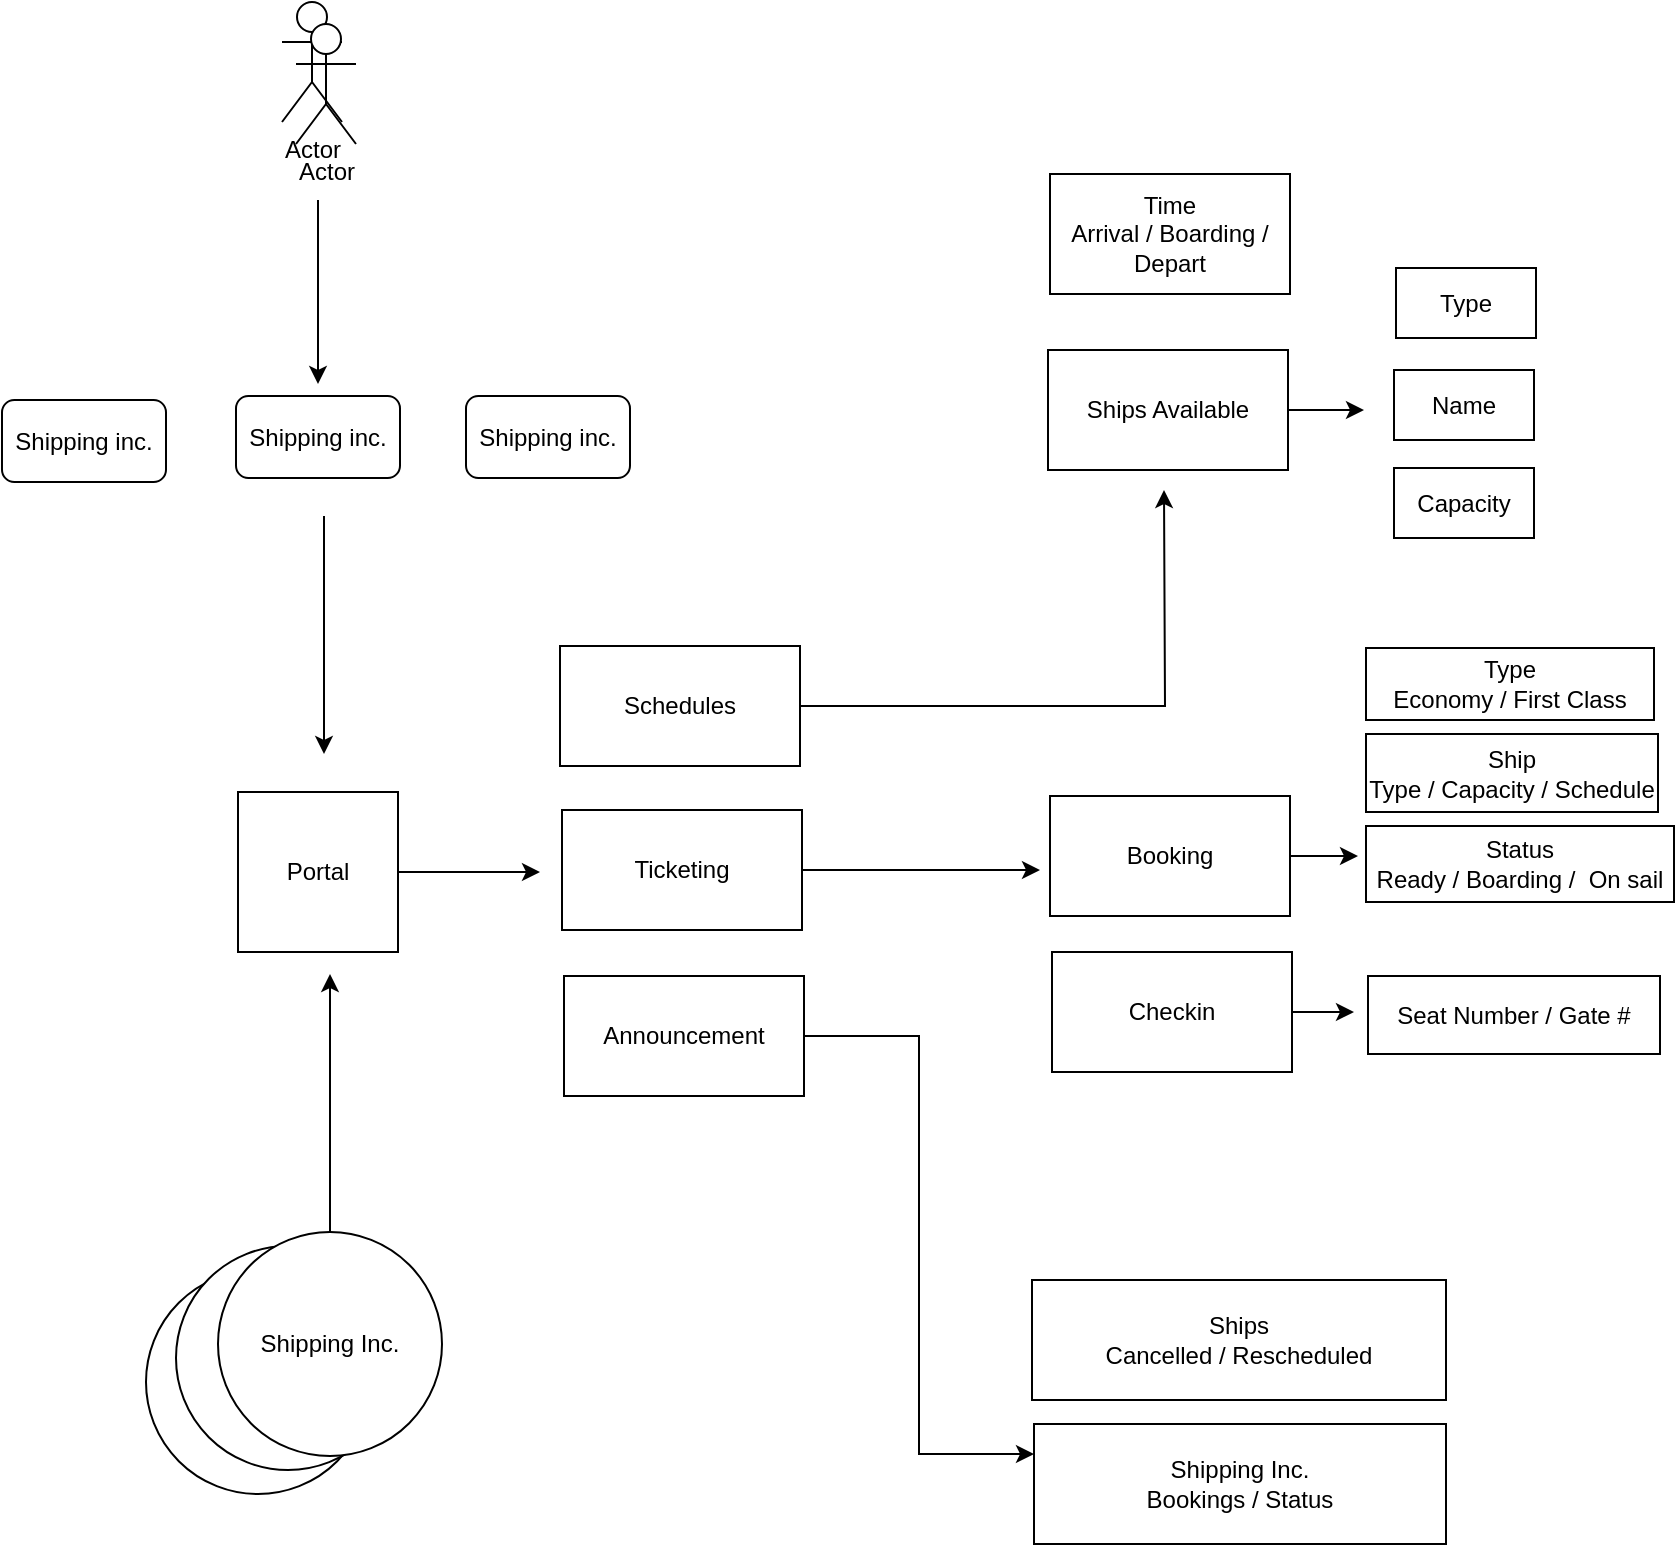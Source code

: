 <mxfile version="21.6.5" type="github">
  <diagram name="Page-1" id="4tpJejH9Ue2AHnvSj34X">
    <mxGraphModel dx="1366" dy="734" grid="1" gridSize="1" guides="1" tooltips="1" connect="1" arrows="1" fold="1" page="1" pageScale="1" pageWidth="1100" pageHeight="850" math="0" shadow="0">
      <root>
        <mxCell id="0" />
        <mxCell id="1" parent="0" />
        <mxCell id="M44vIV6eyuSxTf7FfgR5-26" value="Actor" style="shape=umlActor;verticalLabelPosition=bottom;verticalAlign=top;html=1;outlineConnect=0;" parent="1" vertex="1">
          <mxGeometry x="275" y="39" width="30" height="60" as="geometry" />
        </mxCell>
        <mxCell id="M44vIV6eyuSxTf7FfgR5-57" style="edgeStyle=orthogonalEdgeStyle;rounded=0;orthogonalLoop=1;jettySize=auto;html=1;" parent="1" source="M44vIV6eyuSxTf7FfgR5-27" edge="1">
          <mxGeometry relative="1" as="geometry">
            <mxPoint x="404" y="474" as="targetPoint" />
          </mxGeometry>
        </mxCell>
        <mxCell id="M44vIV6eyuSxTf7FfgR5-27" value="Portal" style="whiteSpace=wrap;html=1;aspect=fixed;" parent="1" vertex="1">
          <mxGeometry x="253" y="434" width="80" height="80" as="geometry" />
        </mxCell>
        <mxCell id="M44vIV6eyuSxTf7FfgR5-41" style="edgeStyle=orthogonalEdgeStyle;rounded=0;orthogonalLoop=1;jettySize=auto;html=1;" parent="1" source="M44vIV6eyuSxTf7FfgR5-35" edge="1">
          <mxGeometry relative="1" as="geometry">
            <mxPoint x="716" y="283" as="targetPoint" />
          </mxGeometry>
        </mxCell>
        <mxCell id="M44vIV6eyuSxTf7FfgR5-35" value="Schedules" style="rounded=0;whiteSpace=wrap;html=1;" parent="1" vertex="1">
          <mxGeometry x="414" y="361" width="120" height="60" as="geometry" />
        </mxCell>
        <mxCell id="M44vIV6eyuSxTf7FfgR5-56" style="edgeStyle=orthogonalEdgeStyle;rounded=0;orthogonalLoop=1;jettySize=auto;html=1;" parent="1" source="M44vIV6eyuSxTf7FfgR5-36" edge="1">
          <mxGeometry relative="1" as="geometry">
            <mxPoint x="654" y="473" as="targetPoint" />
          </mxGeometry>
        </mxCell>
        <mxCell id="M44vIV6eyuSxTf7FfgR5-36" value="Ticketing" style="rounded=0;whiteSpace=wrap;html=1;" parent="1" vertex="1">
          <mxGeometry x="415" y="443" width="120" height="60" as="geometry" />
        </mxCell>
        <mxCell id="M44vIV6eyuSxTf7FfgR5-61" style="edgeStyle=orthogonalEdgeStyle;rounded=0;orthogonalLoop=1;jettySize=auto;html=1;entryX=0;entryY=0.25;entryDx=0;entryDy=0;" parent="1" source="M44vIV6eyuSxTf7FfgR5-37" edge="1" target="M44vIV6eyuSxTf7FfgR5-60">
          <mxGeometry relative="1" as="geometry">
            <mxPoint x="599" y="764" as="targetPoint" />
          </mxGeometry>
        </mxCell>
        <mxCell id="M44vIV6eyuSxTf7FfgR5-37" value="Announcement" style="rounded=0;whiteSpace=wrap;html=1;" parent="1" vertex="1">
          <mxGeometry x="416" y="526" width="120" height="60" as="geometry" />
        </mxCell>
        <mxCell id="M44vIV6eyuSxTf7FfgR5-45" style="edgeStyle=orthogonalEdgeStyle;rounded=0;orthogonalLoop=1;jettySize=auto;html=1;" parent="1" source="M44vIV6eyuSxTf7FfgR5-38" edge="1">
          <mxGeometry relative="1" as="geometry">
            <mxPoint x="816" y="243" as="targetPoint" />
          </mxGeometry>
        </mxCell>
        <mxCell id="M44vIV6eyuSxTf7FfgR5-38" value="Ships Available" style="rounded=0;whiteSpace=wrap;html=1;" parent="1" vertex="1">
          <mxGeometry x="658" y="213" width="120" height="60" as="geometry" />
        </mxCell>
        <mxCell id="M44vIV6eyuSxTf7FfgR5-39" value="Time&lt;br&gt;Arrival / Boarding / Depart" style="rounded=0;whiteSpace=wrap;html=1;" parent="1" vertex="1">
          <mxGeometry x="659" y="125" width="120" height="60" as="geometry" />
        </mxCell>
        <mxCell id="M44vIV6eyuSxTf7FfgR5-40" value="Shipping Inc." style="ellipse;whiteSpace=wrap;html=1;aspect=fixed;" parent="1" vertex="1">
          <mxGeometry x="207" y="673" width="112" height="112" as="geometry" />
        </mxCell>
        <mxCell id="M44vIV6eyuSxTf7FfgR5-42" value="Capacity" style="rounded=0;whiteSpace=wrap;html=1;" parent="1" vertex="1">
          <mxGeometry x="831" y="272" width="70" height="35" as="geometry" />
        </mxCell>
        <mxCell id="M44vIV6eyuSxTf7FfgR5-43" value="Name" style="rounded=0;whiteSpace=wrap;html=1;" parent="1" vertex="1">
          <mxGeometry x="831" y="223" width="70" height="35" as="geometry" />
        </mxCell>
        <mxCell id="M44vIV6eyuSxTf7FfgR5-44" value="Type" style="rounded=0;whiteSpace=wrap;html=1;" parent="1" vertex="1">
          <mxGeometry x="832" y="172" width="70" height="35" as="geometry" />
        </mxCell>
        <mxCell id="M44vIV6eyuSxTf7FfgR5-46" value="Status&lt;br&gt;Ready / Boarding /&amp;nbsp; On sail" style="rounded=0;whiteSpace=wrap;html=1;" parent="1" vertex="1">
          <mxGeometry x="817" y="451" width="154" height="38" as="geometry" />
        </mxCell>
        <mxCell id="M44vIV6eyuSxTf7FfgR5-47" value="Shipping Inc." style="ellipse;whiteSpace=wrap;html=1;aspect=fixed;" parent="1" vertex="1">
          <mxGeometry x="222" y="661" width="112" height="112" as="geometry" />
        </mxCell>
        <mxCell id="M44vIV6eyuSxTf7FfgR5-67" style="edgeStyle=orthogonalEdgeStyle;rounded=0;orthogonalLoop=1;jettySize=auto;html=1;" parent="1" source="M44vIV6eyuSxTf7FfgR5-48" edge="1">
          <mxGeometry relative="1" as="geometry">
            <mxPoint x="299" y="525" as="targetPoint" />
          </mxGeometry>
        </mxCell>
        <mxCell id="M44vIV6eyuSxTf7FfgR5-48" value="Shipping Inc." style="ellipse;whiteSpace=wrap;html=1;aspect=fixed;" parent="1" vertex="1">
          <mxGeometry x="243" y="654" width="112" height="112" as="geometry" />
        </mxCell>
        <mxCell id="M44vIV6eyuSxTf7FfgR5-55" style="edgeStyle=orthogonalEdgeStyle;rounded=0;orthogonalLoop=1;jettySize=auto;html=1;" parent="1" source="M44vIV6eyuSxTf7FfgR5-51" edge="1">
          <mxGeometry relative="1" as="geometry">
            <mxPoint x="813" y="466" as="targetPoint" />
          </mxGeometry>
        </mxCell>
        <mxCell id="M44vIV6eyuSxTf7FfgR5-51" value="Booking" style="rounded=0;whiteSpace=wrap;html=1;" parent="1" vertex="1">
          <mxGeometry x="659" y="436" width="120" height="60" as="geometry" />
        </mxCell>
        <mxCell id="M44vIV6eyuSxTf7FfgR5-52" value="Ship&lt;br&gt;Type / Capacity / Schedule" style="rounded=0;whiteSpace=wrap;html=1;" parent="1" vertex="1">
          <mxGeometry x="817" y="405" width="146" height="39" as="geometry" />
        </mxCell>
        <mxCell id="M44vIV6eyuSxTf7FfgR5-53" value="Type&lt;br&gt;Economy / First Class" style="rounded=0;whiteSpace=wrap;html=1;" parent="1" vertex="1">
          <mxGeometry x="817" y="362" width="144" height="36" as="geometry" />
        </mxCell>
        <mxCell id="M44vIV6eyuSxTf7FfgR5-64" style="edgeStyle=orthogonalEdgeStyle;rounded=0;orthogonalLoop=1;jettySize=auto;html=1;" parent="1" source="M44vIV6eyuSxTf7FfgR5-54" edge="1">
          <mxGeometry relative="1" as="geometry">
            <mxPoint x="811" y="544" as="targetPoint" />
          </mxGeometry>
        </mxCell>
        <mxCell id="M44vIV6eyuSxTf7FfgR5-54" value="Checkin" style="rounded=0;whiteSpace=wrap;html=1;" parent="1" vertex="1">
          <mxGeometry x="660" y="514" width="120" height="60" as="geometry" />
        </mxCell>
        <mxCell id="M44vIV6eyuSxTf7FfgR5-59" value="Ships&lt;br&gt;Cancelled / Rescheduled" style="rounded=0;whiteSpace=wrap;html=1;" parent="1" vertex="1">
          <mxGeometry x="650" y="678" width="207" height="60" as="geometry" />
        </mxCell>
        <mxCell id="M44vIV6eyuSxTf7FfgR5-60" value="Shipping Inc.&lt;br&gt;Bookings / Status" style="rounded=0;whiteSpace=wrap;html=1;" parent="1" vertex="1">
          <mxGeometry x="651" y="750" width="206" height="60" as="geometry" />
        </mxCell>
        <mxCell id="M44vIV6eyuSxTf7FfgR5-63" value="Seat Number / Gate #" style="rounded=0;whiteSpace=wrap;html=1;" parent="1" vertex="1">
          <mxGeometry x="818" y="526" width="146" height="39" as="geometry" />
        </mxCell>
        <mxCell id="M44vIV6eyuSxTf7FfgR5-65" value="Actor" style="shape=umlActor;verticalLabelPosition=bottom;verticalAlign=top;html=1;outlineConnect=0;" parent="1" vertex="1">
          <mxGeometry x="282" y="50" width="30" height="60" as="geometry" />
        </mxCell>
        <mxCell id="M44vIV6eyuSxTf7FfgR5-69" value="Shipping inc." style="rounded=1;whiteSpace=wrap;html=1;" parent="1" vertex="1">
          <mxGeometry x="135" y="238" width="82" height="41" as="geometry" />
        </mxCell>
        <mxCell id="M44vIV6eyuSxTf7FfgR5-70" value="Shipping inc." style="rounded=1;whiteSpace=wrap;html=1;" parent="1" vertex="1">
          <mxGeometry x="252" y="236" width="82" height="41" as="geometry" />
        </mxCell>
        <mxCell id="M44vIV6eyuSxTf7FfgR5-71" value="Shipping inc." style="rounded=1;whiteSpace=wrap;html=1;" parent="1" vertex="1">
          <mxGeometry x="367" y="236" width="82" height="41" as="geometry" />
        </mxCell>
        <mxCell id="M44vIV6eyuSxTf7FfgR5-74" value="" style="endArrow=classic;html=1;rounded=0;" parent="1" edge="1">
          <mxGeometry width="50" height="50" relative="1" as="geometry">
            <mxPoint x="293" y="138" as="sourcePoint" />
            <mxPoint x="293" y="230" as="targetPoint" />
          </mxGeometry>
        </mxCell>
        <mxCell id="M44vIV6eyuSxTf7FfgR5-75" value="" style="endArrow=classic;html=1;rounded=0;" parent="1" edge="1">
          <mxGeometry width="50" height="50" relative="1" as="geometry">
            <mxPoint x="296" y="296" as="sourcePoint" />
            <mxPoint x="296" y="415" as="targetPoint" />
          </mxGeometry>
        </mxCell>
      </root>
    </mxGraphModel>
  </diagram>
</mxfile>
